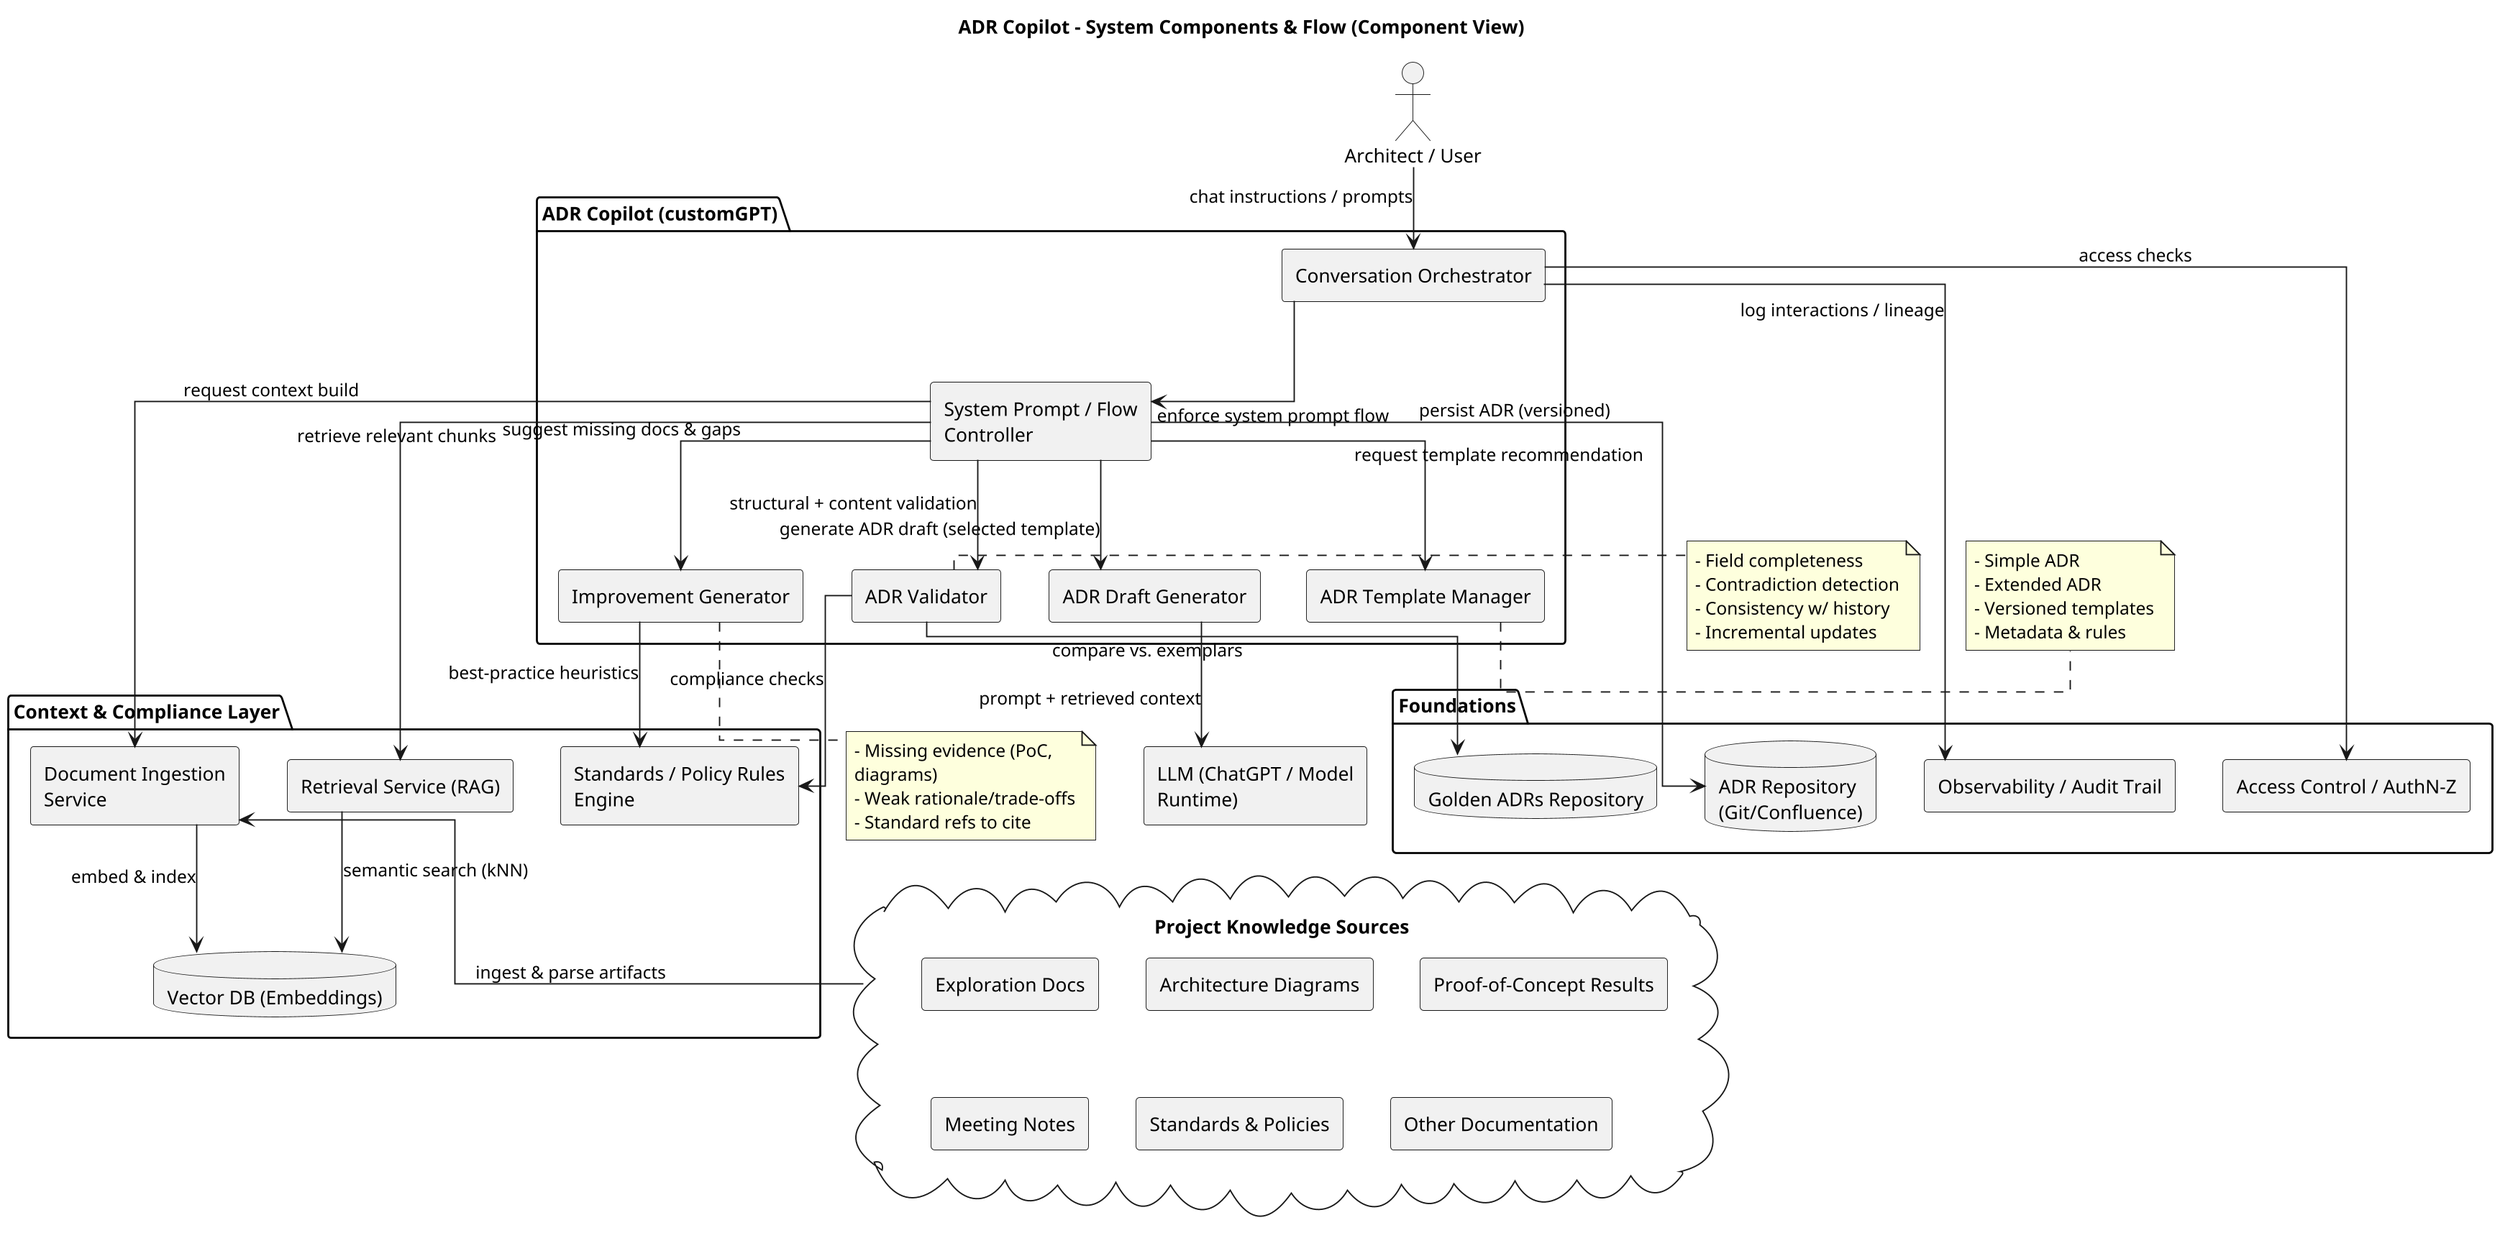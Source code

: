 @startuml ADR_Copilot_Component_Diagram
skinparam componentStyle rectangle
skinparam shadowing false
skinparam linetype ortho
skinparam wrapWidth 180
skinparam dpi 180

title ADR Copilot – System Components & Flow (Component View)

actor "Architect / User" as User

cloud "Project Knowledge Sources" as Sources {
  [Exploration Docs]
  [Architecture Diagrams]
  [Proof-of-Concept Results]
  [Meeting Notes]
  [Standards & Policies]
  [Other Documentation]
}

package "ADR Copilot (customGPT)" as Copilot {
  [System Prompt / Flow Controller] as Flow
  [Conversation Orchestrator] as Orchestrator
  [ADR Template Manager] as TemplateMgr
  [ADR Draft Generator] as DraftGen
  [ADR Validator] as Validator
  [Improvement Generator] as Improver
}

package "Context & Compliance Layer" as Ctx {
  [Document Ingestion Service] as Ingest
  database "Vector DB (Embeddings)" as VecDB
  [Retrieval Service (RAG)] as RAG
  [Standards / Policy Rules Engine] as Rules
}

package "Foundations" as Foundations {
  database "Golden ADRs Repository" as Golden
  database "ADR Repository (Git/Confluence)" as ADRRepo
  [Access Control / AuthN-Z] as Auth
  [Observability / Audit Trail] as Obs
}

rectangle "LLM (ChatGPT / Model Runtime)" as LLM

' Relationships
User --> Orchestrator : chat instructions / prompts
Orchestrator --> Flow : enforce system prompt flow
Flow --> TemplateMgr : request template recommendation
Flow --> Ingest : request context build
Ingest <-down- Sources : ingest & parse artifacts
Ingest --> VecDB : embed & index
Flow --> RAG : retrieve relevant chunks
RAG --> VecDB : semantic search (kNN)
Flow --> DraftGen : generate ADR draft (selected template)
DraftGen --> LLM : prompt + retrieved context
Flow --> Validator : structural + content validation
Validator --> Golden : compare vs. exemplars
Validator --> Rules : compliance checks
Flow --> Improver : suggest missing docs & gaps
Improver --> Rules : best-practice heuristics
Flow --> ADRRepo : persist ADR (versioned)
Orchestrator --> Auth : access checks
Orchestrator --> Obs : log interactions / lineage

' Notes
note right of TemplateMgr
- Simple ADR
- Extended ADR
- Versioned templates
- Metadata & rules
end note

note right of Validator
- Field completeness
- Contradiction detection
- Consistency w/ history
- Incremental updates
end note

note bottom of Improver
- Missing evidence (PoC, diagrams)
- Weak rationale/trade-offs
- Standard refs to cite
end note

@enduml


@startuml ADR_Copilot_Sequence_Flow
skinparam shadowing false
skinparam wrapWidth 180
skinparam dpi 180

title ADR Copilot – Interaction Flow (Sequence View)

actor User as U
participant "Conversation Orchestrator" as CO
participant "Flow Controller" as FC
participant "Template Manager" as TM
participant "Ingestion + RAG" as RAG
participant "LLM Runtime" as LLM
participant "Draft Generator" as DG
participant "Validator" as VAL
database "Golden ADRs" as GOLD
database "ADR Repo" as ADRR
participant "Improvement Generator" as IMP

U -> CO : 1) Start ADR session (intent)
CO -> FC : Initialize flow via system prompt
FC -> TM : 2) Recommend template (Simple/Extended)
TM --> FC : Template selection + rationale
FC -> U : Indicate template; request docs (Exploration, Diagrams, PoC, Notes, Standards)
U -> CO : 3) Provide/attach documentation
CO -> RAG : Ingest + retrieve context (embeddings)
RAG --> CO : Relevant context chunks
CO -> DG : 4) Draft ADR (selected template)
DG -> LLM : Compose ADR with context
LLM --> DG : Draft sections
DG --> CO : Draft v1
CO -> VAL : 5) Validate vs Golden ADRs
VAL -> GOLD : Fetch exemplars & patterns
GOLD --> VAL : Exemplars
VAL --> CO : Gaps, violations, deltas
CO -> DG : 6) Incremental improvements (apply deltas)
DG -> DG : Patch ADR (v1 -> vN)
CO -> IMP : 7) Suggest missing docs/improvements
IMP --> CO : Improvement checklist
CO -> ADRR : 8) Persist ADR (versioned)
CO -> U : 9) Share ADR + improvement list

@enduml
